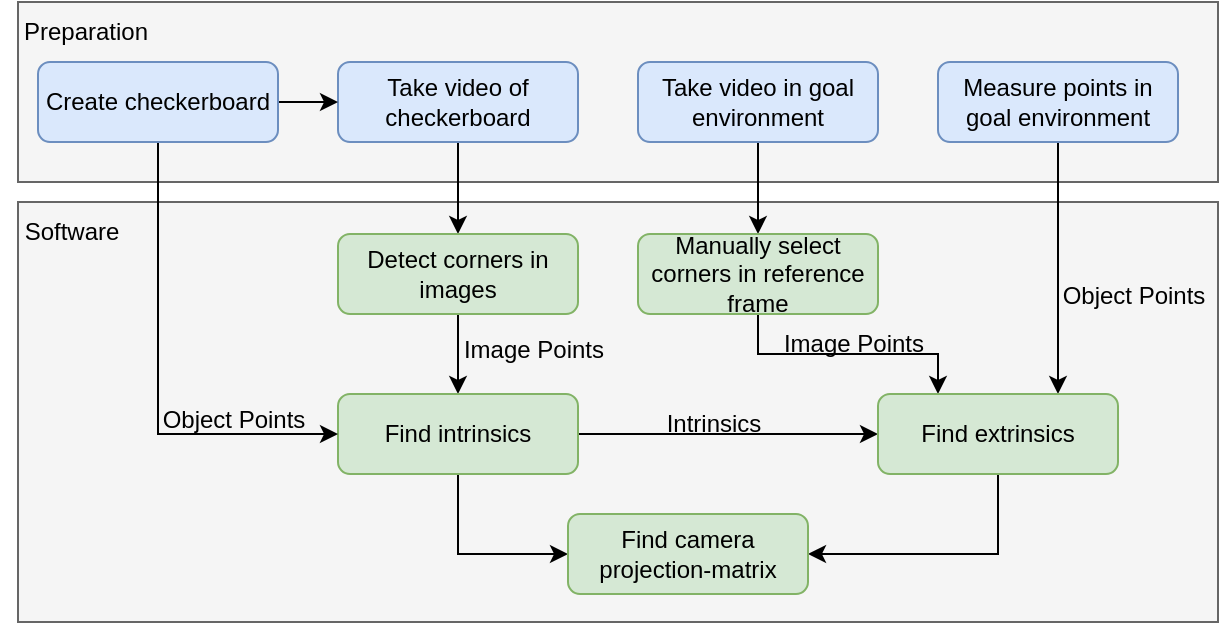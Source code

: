<mxfile version="16.5.6" type="device"><diagram id="C5RBs43oDa-KdzZeNtuy" name="Page-1"><mxGraphModel dx="1609" dy="475" grid="1" gridSize="10" guides="1" tooltips="1" connect="1" arrows="1" fold="1" page="1" pageScale="1" pageWidth="827" pageHeight="1169" math="0" shadow="0"><root><mxCell id="WIyWlLk6GJQsqaUBKTNV-0"/><mxCell id="WIyWlLk6GJQsqaUBKTNV-1" parent="WIyWlLk6GJQsqaUBKTNV-0"/><mxCell id="gFcBGzThrEIPw0_a30rw-27" value="" style="rounded=0;whiteSpace=wrap;html=1;fillColor=#f5f5f5;strokeColor=#666666;fontColor=#333333;" parent="WIyWlLk6GJQsqaUBKTNV-1" vertex="1"><mxGeometry y="150" width="600" height="210" as="geometry"/></mxCell><mxCell id="gFcBGzThrEIPw0_a30rw-23" value="" style="rounded=0;whiteSpace=wrap;html=1;fillColor=#f5f5f5;strokeColor=#666666;fontColor=#333333;" parent="WIyWlLk6GJQsqaUBKTNV-1" vertex="1"><mxGeometry y="50" width="600" height="90" as="geometry"/></mxCell><mxCell id="gFcBGzThrEIPw0_a30rw-6" style="edgeStyle=orthogonalEdgeStyle;rounded=0;orthogonalLoop=1;jettySize=auto;html=1;exitX=0.5;exitY=1;exitDx=0;exitDy=0;entryX=0.5;entryY=0;entryDx=0;entryDy=0;" parent="WIyWlLk6GJQsqaUBKTNV-1" source="WIyWlLk6GJQsqaUBKTNV-3" target="gFcBGzThrEIPw0_a30rw-0" edge="1"><mxGeometry relative="1" as="geometry"/></mxCell><mxCell id="WIyWlLk6GJQsqaUBKTNV-3" value="Take video of checkerboard" style="rounded=1;whiteSpace=wrap;html=1;fontSize=12;glass=0;strokeWidth=1;shadow=0;fillColor=#dae8fc;strokeColor=#6c8ebf;" parent="WIyWlLk6GJQsqaUBKTNV-1" vertex="1"><mxGeometry x="160" y="80" width="120" height="40" as="geometry"/></mxCell><mxCell id="gFcBGzThrEIPw0_a30rw-8" style="edgeStyle=orthogonalEdgeStyle;rounded=0;orthogonalLoop=1;jettySize=auto;html=1;exitX=0.5;exitY=1;exitDx=0;exitDy=0;entryX=0.5;entryY=0;entryDx=0;entryDy=0;" parent="WIyWlLk6GJQsqaUBKTNV-1" source="gFcBGzThrEIPw0_a30rw-0" target="gFcBGzThrEIPw0_a30rw-3" edge="1"><mxGeometry relative="1" as="geometry"/></mxCell><mxCell id="gFcBGzThrEIPw0_a30rw-0" value="Detect corners in images" style="rounded=1;whiteSpace=wrap;html=1;fontSize=12;glass=0;strokeWidth=1;shadow=0;fillColor=#d5e8d4;strokeColor=#82b366;" parent="WIyWlLk6GJQsqaUBKTNV-1" vertex="1"><mxGeometry x="160" y="166" width="120" height="40" as="geometry"/></mxCell><mxCell id="gFcBGzThrEIPw0_a30rw-15" style="edgeStyle=orthogonalEdgeStyle;rounded=0;orthogonalLoop=1;jettySize=auto;html=1;exitX=1;exitY=0.5;exitDx=0;exitDy=0;entryX=0;entryY=0.5;entryDx=0;entryDy=0;" parent="WIyWlLk6GJQsqaUBKTNV-1" source="gFcBGzThrEIPw0_a30rw-3" target="gFcBGzThrEIPw0_a30rw-14" edge="1"><mxGeometry relative="1" as="geometry"/></mxCell><mxCell id="gFcBGzThrEIPw0_a30rw-20" style="edgeStyle=orthogonalEdgeStyle;rounded=0;orthogonalLoop=1;jettySize=auto;html=1;exitX=0.5;exitY=1;exitDx=0;exitDy=0;entryX=0;entryY=0.5;entryDx=0;entryDy=0;" parent="WIyWlLk6GJQsqaUBKTNV-1" source="gFcBGzThrEIPw0_a30rw-3" target="gFcBGzThrEIPw0_a30rw-19" edge="1"><mxGeometry relative="1" as="geometry"/></mxCell><mxCell id="gFcBGzThrEIPw0_a30rw-3" value="Find intrinsics" style="rounded=1;whiteSpace=wrap;html=1;fontSize=12;glass=0;strokeWidth=1;shadow=0;fillColor=#d5e8d4;strokeColor=#82b366;" parent="WIyWlLk6GJQsqaUBKTNV-1" vertex="1"><mxGeometry x="160" y="246" width="120" height="40" as="geometry"/></mxCell><mxCell id="gFcBGzThrEIPw0_a30rw-5" style="edgeStyle=orthogonalEdgeStyle;rounded=0;orthogonalLoop=1;jettySize=auto;html=1;" parent="WIyWlLk6GJQsqaUBKTNV-1" source="gFcBGzThrEIPw0_a30rw-4" target="WIyWlLk6GJQsqaUBKTNV-3" edge="1"><mxGeometry relative="1" as="geometry"/></mxCell><mxCell id="gFcBGzThrEIPw0_a30rw-7" style="edgeStyle=orthogonalEdgeStyle;rounded=0;orthogonalLoop=1;jettySize=auto;html=1;exitX=0.5;exitY=1;exitDx=0;exitDy=0;entryX=0;entryY=0.5;entryDx=0;entryDy=0;" parent="WIyWlLk6GJQsqaUBKTNV-1" source="gFcBGzThrEIPw0_a30rw-4" target="gFcBGzThrEIPw0_a30rw-3" edge="1"><mxGeometry relative="1" as="geometry"/></mxCell><mxCell id="gFcBGzThrEIPw0_a30rw-4" value="Create checkerboard" style="rounded=1;whiteSpace=wrap;html=1;fontSize=12;glass=0;strokeWidth=1;shadow=0;fillColor=#dae8fc;strokeColor=#6c8ebf;" parent="WIyWlLk6GJQsqaUBKTNV-1" vertex="1"><mxGeometry x="10" y="80" width="120" height="40" as="geometry"/></mxCell><mxCell id="gFcBGzThrEIPw0_a30rw-9" value="Image Points" style="text;html=1;strokeColor=none;fillColor=none;align=center;verticalAlign=middle;whiteSpace=wrap;rounded=0;" parent="WIyWlLk6GJQsqaUBKTNV-1" vertex="1"><mxGeometry x="213" y="209" width="90" height="30" as="geometry"/></mxCell><mxCell id="gFcBGzThrEIPw0_a30rw-10" value="Object Points" style="text;html=1;strokeColor=none;fillColor=none;align=center;verticalAlign=middle;whiteSpace=wrap;rounded=0;" parent="WIyWlLk6GJQsqaUBKTNV-1" vertex="1"><mxGeometry x="63" y="244" width="90" height="30" as="geometry"/></mxCell><mxCell id="gFcBGzThrEIPw0_a30rw-17" style="edgeStyle=orthogonalEdgeStyle;rounded=0;orthogonalLoop=1;jettySize=auto;html=1;exitX=0.5;exitY=1;exitDx=0;exitDy=0;entryX=0.25;entryY=0;entryDx=0;entryDy=0;startArrow=none;" parent="WIyWlLk6GJQsqaUBKTNV-1" source="gFcBGzThrEIPw0_a30rw-31" target="gFcBGzThrEIPw0_a30rw-14" edge="1"><mxGeometry relative="1" as="geometry"/></mxCell><mxCell id="gFcBGzThrEIPw0_a30rw-33" style="edgeStyle=orthogonalEdgeStyle;rounded=0;orthogonalLoop=1;jettySize=auto;html=1;exitX=0.5;exitY=1;exitDx=0;exitDy=0;entryX=0.5;entryY=0;entryDx=0;entryDy=0;" parent="WIyWlLk6GJQsqaUBKTNV-1" source="gFcBGzThrEIPw0_a30rw-11" target="gFcBGzThrEIPw0_a30rw-31" edge="1"><mxGeometry relative="1" as="geometry"/></mxCell><mxCell id="gFcBGzThrEIPw0_a30rw-11" value="Take video in goal environment" style="rounded=1;whiteSpace=wrap;html=1;fontSize=12;glass=0;strokeWidth=1;shadow=0;fillColor=#dae8fc;strokeColor=#6c8ebf;" parent="WIyWlLk6GJQsqaUBKTNV-1" vertex="1"><mxGeometry x="310" y="80" width="120" height="40" as="geometry"/></mxCell><mxCell id="gFcBGzThrEIPw0_a30rw-35" style="edgeStyle=orthogonalEdgeStyle;rounded=0;orthogonalLoop=1;jettySize=auto;html=1;exitX=0.5;exitY=1;exitDx=0;exitDy=0;entryX=0.75;entryY=0;entryDx=0;entryDy=0;" parent="WIyWlLk6GJQsqaUBKTNV-1" source="gFcBGzThrEIPw0_a30rw-12" target="gFcBGzThrEIPw0_a30rw-14" edge="1"><mxGeometry relative="1" as="geometry"/></mxCell><mxCell id="gFcBGzThrEIPw0_a30rw-12" value="Measure points in goal environment" style="rounded=1;whiteSpace=wrap;html=1;fontSize=12;glass=0;strokeWidth=1;shadow=0;fillColor=#dae8fc;strokeColor=#6c8ebf;" parent="WIyWlLk6GJQsqaUBKTNV-1" vertex="1"><mxGeometry x="460" y="80" width="120" height="40" as="geometry"/></mxCell><mxCell id="gFcBGzThrEIPw0_a30rw-21" style="edgeStyle=orthogonalEdgeStyle;rounded=0;orthogonalLoop=1;jettySize=auto;html=1;exitX=0.5;exitY=1;exitDx=0;exitDy=0;entryX=1;entryY=0.5;entryDx=0;entryDy=0;" parent="WIyWlLk6GJQsqaUBKTNV-1" source="gFcBGzThrEIPw0_a30rw-14" target="gFcBGzThrEIPw0_a30rw-19" edge="1"><mxGeometry relative="1" as="geometry"/></mxCell><mxCell id="gFcBGzThrEIPw0_a30rw-14" value="Find extrinsics" style="rounded=1;whiteSpace=wrap;html=1;fontSize=12;glass=0;strokeWidth=1;shadow=0;fillColor=#d5e8d4;strokeColor=#82b366;" parent="WIyWlLk6GJQsqaUBKTNV-1" vertex="1"><mxGeometry x="430" y="246" width="120" height="40" as="geometry"/></mxCell><mxCell id="gFcBGzThrEIPw0_a30rw-16" value="Intrinsics" style="text;html=1;strokeColor=none;fillColor=none;align=center;verticalAlign=middle;whiteSpace=wrap;rounded=0;" parent="WIyWlLk6GJQsqaUBKTNV-1" vertex="1"><mxGeometry x="303" y="246" width="90" height="30" as="geometry"/></mxCell><mxCell id="gFcBGzThrEIPw0_a30rw-19" value="Find camera projection-matrix" style="rounded=1;whiteSpace=wrap;html=1;fontSize=12;glass=0;strokeWidth=1;shadow=0;fillColor=#d5e8d4;strokeColor=#82b366;" parent="WIyWlLk6GJQsqaUBKTNV-1" vertex="1"><mxGeometry x="275" y="306" width="120" height="40" as="geometry"/></mxCell><mxCell id="gFcBGzThrEIPw0_a30rw-24" value="Preparation" style="text;html=1;strokeColor=none;fillColor=none;align=center;verticalAlign=middle;whiteSpace=wrap;rounded=0;" parent="WIyWlLk6GJQsqaUBKTNV-1" vertex="1"><mxGeometry x="-6" y="50" width="80" height="30" as="geometry"/></mxCell><mxCell id="gFcBGzThrEIPw0_a30rw-28" value="Software" style="text;html=1;strokeColor=none;fillColor=none;align=center;verticalAlign=middle;whiteSpace=wrap;rounded=0;" parent="WIyWlLk6GJQsqaUBKTNV-1" vertex="1"><mxGeometry x="-9" y="150" width="72" height="30" as="geometry"/></mxCell><mxCell id="gFcBGzThrEIPw0_a30rw-31" value="Manually select corners in reference frame" style="rounded=1;whiteSpace=wrap;html=1;fontSize=12;glass=0;strokeWidth=1;shadow=0;fillColor=#d5e8d4;strokeColor=#82b366;" parent="WIyWlLk6GJQsqaUBKTNV-1" vertex="1"><mxGeometry x="310" y="166" width="120" height="40" as="geometry"/></mxCell><mxCell id="gFcBGzThrEIPw0_a30rw-34" value="Object Points" style="text;html=1;strokeColor=none;fillColor=none;align=center;verticalAlign=middle;whiteSpace=wrap;rounded=0;" parent="WIyWlLk6GJQsqaUBKTNV-1" vertex="1"><mxGeometry x="513" y="182" width="90" height="30" as="geometry"/></mxCell><mxCell id="gFcBGzThrEIPw0_a30rw-37" value="Image Points" style="text;html=1;strokeColor=none;fillColor=none;align=center;verticalAlign=middle;whiteSpace=wrap;rounded=0;" parent="WIyWlLk6GJQsqaUBKTNV-1" vertex="1"><mxGeometry x="373" y="206" width="90" height="30" as="geometry"/></mxCell></root></mxGraphModel></diagram></mxfile>
